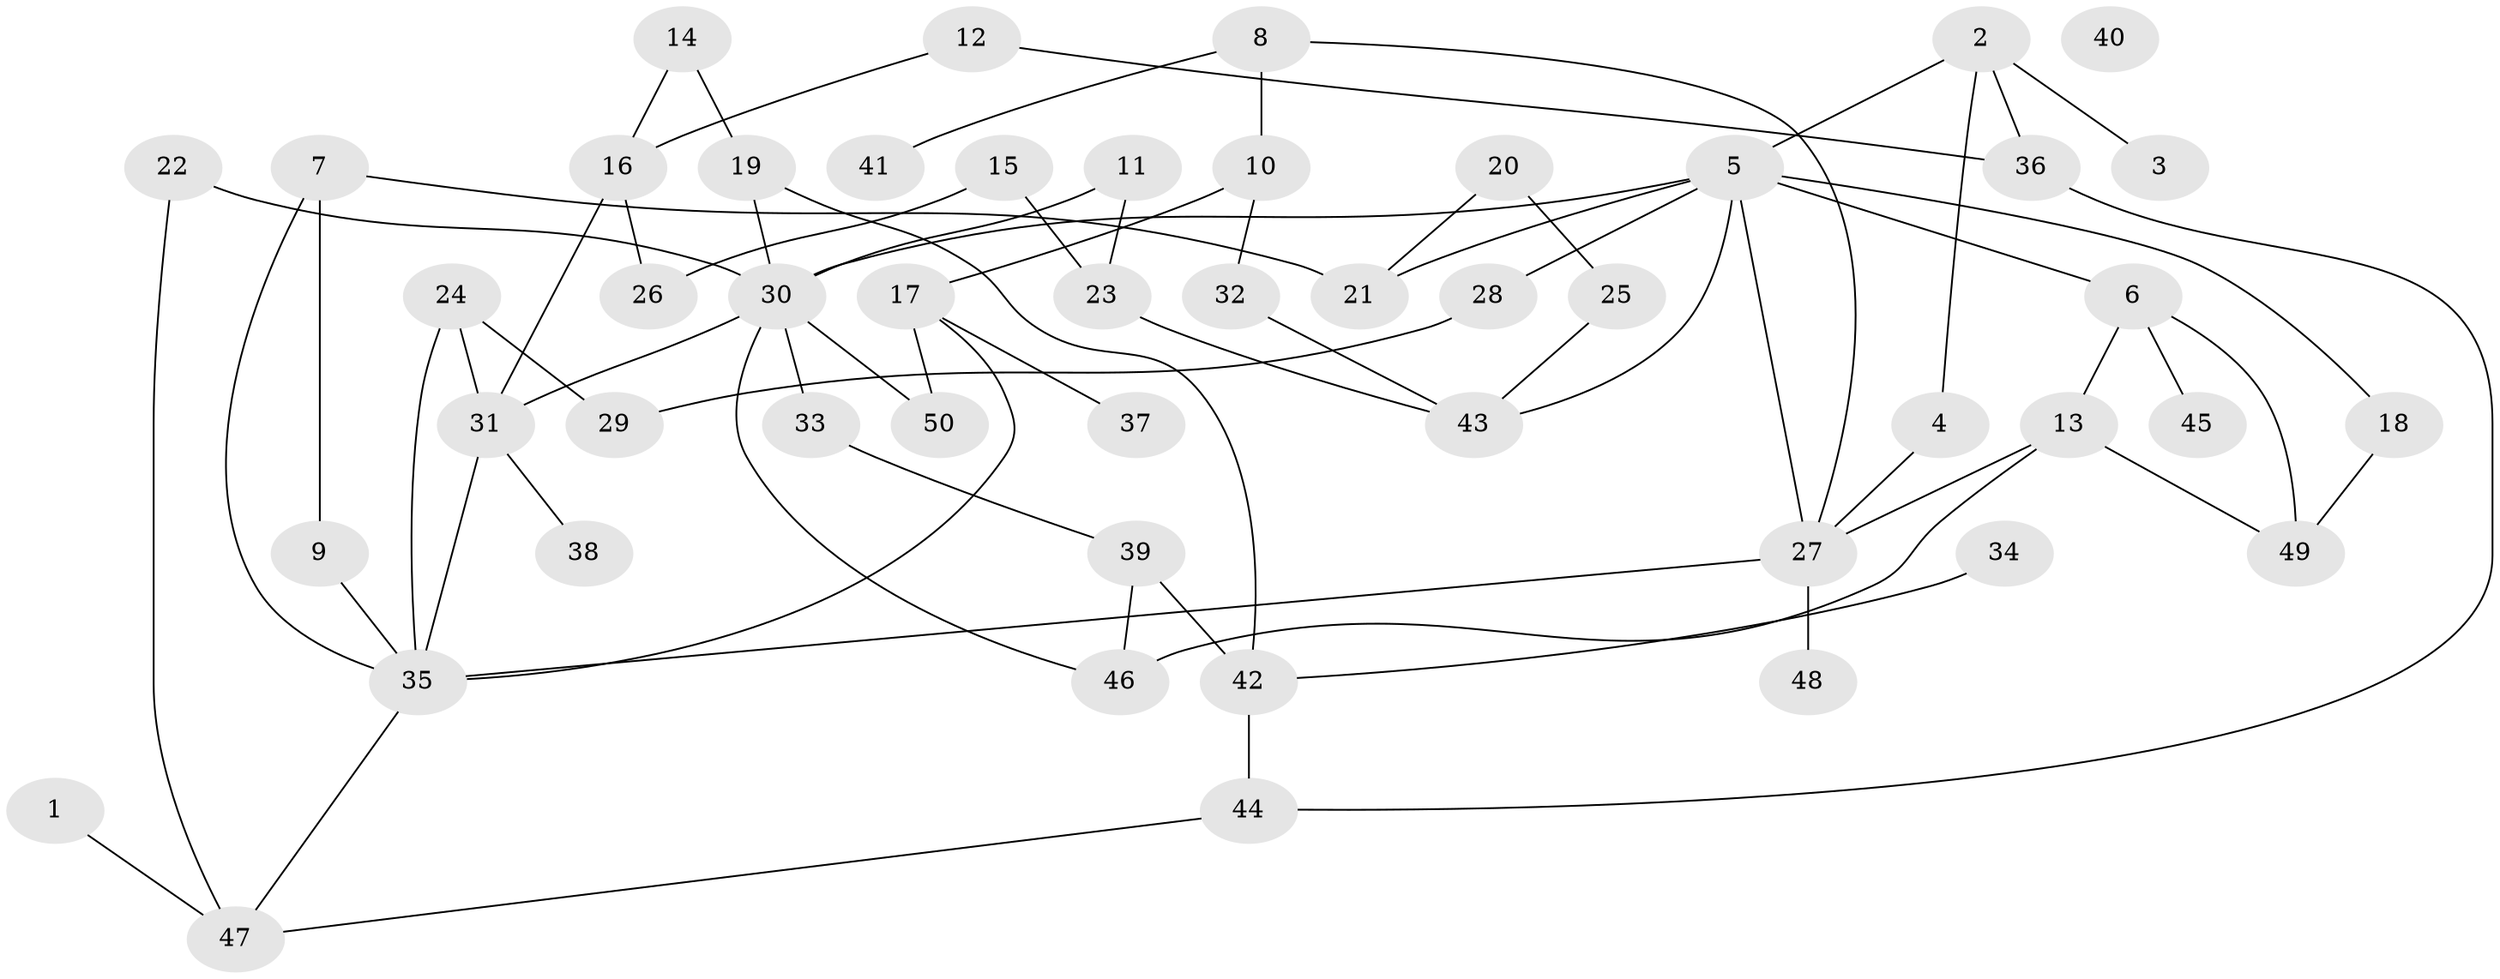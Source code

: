 // Generated by graph-tools (version 1.1) at 2025/00/03/09/25 03:00:47]
// undirected, 50 vertices, 71 edges
graph export_dot {
graph [start="1"]
  node [color=gray90,style=filled];
  1;
  2;
  3;
  4;
  5;
  6;
  7;
  8;
  9;
  10;
  11;
  12;
  13;
  14;
  15;
  16;
  17;
  18;
  19;
  20;
  21;
  22;
  23;
  24;
  25;
  26;
  27;
  28;
  29;
  30;
  31;
  32;
  33;
  34;
  35;
  36;
  37;
  38;
  39;
  40;
  41;
  42;
  43;
  44;
  45;
  46;
  47;
  48;
  49;
  50;
  1 -- 47;
  2 -- 3;
  2 -- 4;
  2 -- 5;
  2 -- 36;
  4 -- 27;
  5 -- 6;
  5 -- 18;
  5 -- 21;
  5 -- 27;
  5 -- 28;
  5 -- 30;
  5 -- 43;
  6 -- 13;
  6 -- 45;
  6 -- 49;
  7 -- 9;
  7 -- 21;
  7 -- 35;
  8 -- 10;
  8 -- 27;
  8 -- 41;
  9 -- 35;
  10 -- 17;
  10 -- 32;
  11 -- 23;
  11 -- 30;
  12 -- 16;
  12 -- 36;
  13 -- 27;
  13 -- 46;
  13 -- 49;
  14 -- 16;
  14 -- 19;
  15 -- 23;
  15 -- 26;
  16 -- 26;
  16 -- 31;
  17 -- 35;
  17 -- 37;
  17 -- 50;
  18 -- 49;
  19 -- 30;
  19 -- 42;
  20 -- 21;
  20 -- 25;
  22 -- 30;
  22 -- 47;
  23 -- 43;
  24 -- 29;
  24 -- 31;
  24 -- 35;
  25 -- 43;
  27 -- 35;
  27 -- 48;
  28 -- 29;
  30 -- 31;
  30 -- 33;
  30 -- 46;
  30 -- 50;
  31 -- 35;
  31 -- 38;
  32 -- 43;
  33 -- 39;
  34 -- 42;
  35 -- 47;
  36 -- 44;
  39 -- 42;
  39 -- 46;
  42 -- 44;
  44 -- 47;
}

